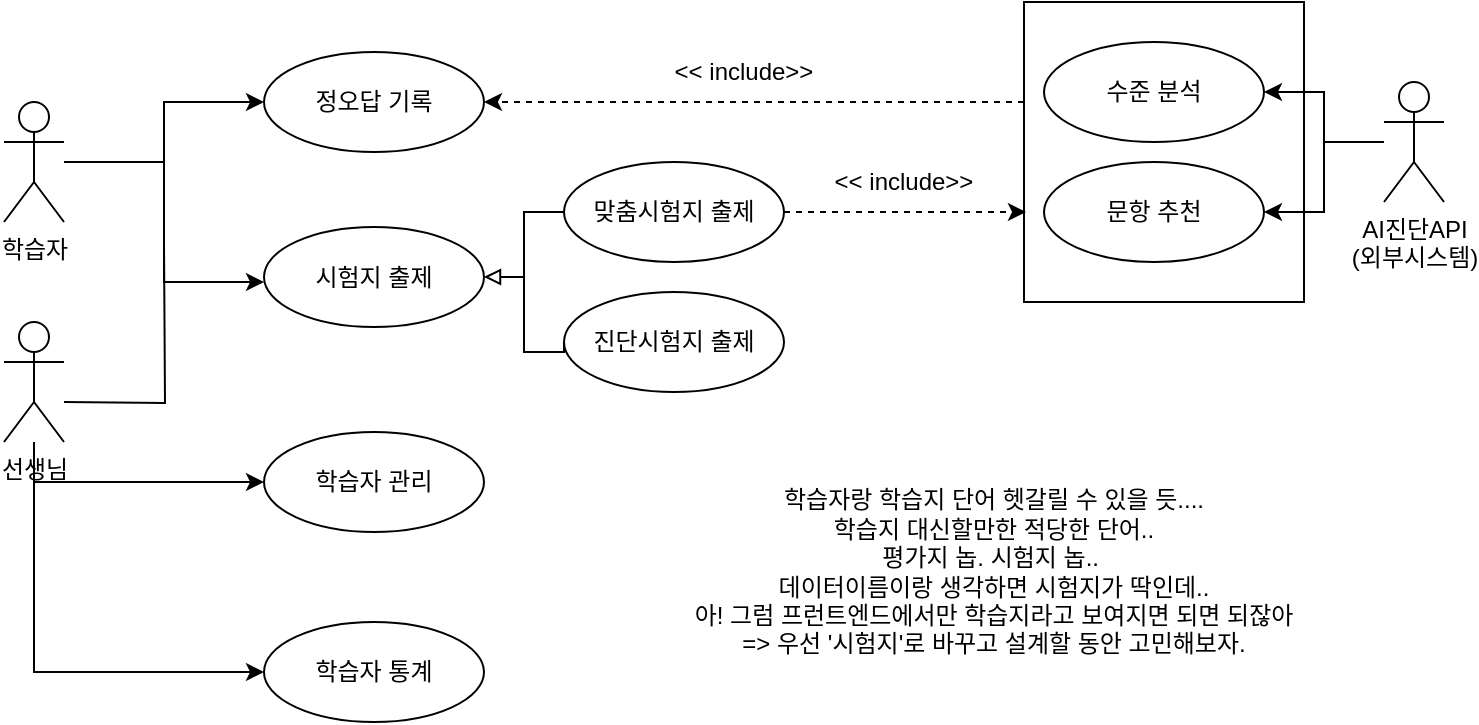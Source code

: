<mxfile version="21.3.3" type="device">
  <diagram name="페이지-1" id="UhswoTwN5EX5m7q8Bifa">
    <mxGraphModel dx="1050" dy="549" grid="1" gridSize="10" guides="1" tooltips="1" connect="1" arrows="1" fold="1" page="1" pageScale="1" pageWidth="827" pageHeight="1169" math="0" shadow="0">
      <root>
        <mxCell id="0" />
        <mxCell id="1" parent="0" />
        <mxCell id="BmULdW4PmcLErp_iG1h3-65" style="edgeStyle=orthogonalEdgeStyle;rounded=0;orthogonalLoop=1;jettySize=auto;html=1;" parent="1" source="BmULdW4PmcLErp_iG1h3-9" target="BmULdW4PmcLErp_iG1h3-55" edge="1">
          <mxGeometry relative="1" as="geometry">
            <Array as="points">
              <mxPoint x="85" y="375" />
            </Array>
          </mxGeometry>
        </mxCell>
        <mxCell id="BmULdW4PmcLErp_iG1h3-69" style="edgeStyle=orthogonalEdgeStyle;rounded=0;orthogonalLoop=1;jettySize=auto;html=1;" parent="1" source="BmULdW4PmcLErp_iG1h3-9" target="BmULdW4PmcLErp_iG1h3-54" edge="1">
          <mxGeometry relative="1" as="geometry">
            <Array as="points">
              <mxPoint x="85" y="280" />
            </Array>
          </mxGeometry>
        </mxCell>
        <mxCell id="BmULdW4PmcLErp_iG1h3-9" value="선생님" style="shape=umlActor;verticalLabelPosition=bottom;verticalAlign=top;html=1;outlineConnect=0;" parent="1" vertex="1">
          <mxGeometry x="70" y="200" width="30" height="60" as="geometry" />
        </mxCell>
        <mxCell id="BmULdW4PmcLErp_iG1h3-18" value="정오답 기록" style="ellipse;whiteSpace=wrap;html=1;" parent="1" vertex="1">
          <mxGeometry x="200" y="65" width="110" height="50" as="geometry" />
        </mxCell>
        <mxCell id="BmULdW4PmcLErp_iG1h3-48" style="edgeStyle=orthogonalEdgeStyle;rounded=0;orthogonalLoop=1;jettySize=auto;html=1;entryX=0;entryY=0.5;entryDx=0;entryDy=0;" parent="1" source="BmULdW4PmcLErp_iG1h3-44" target="BmULdW4PmcLErp_iG1h3-18" edge="1">
          <mxGeometry relative="1" as="geometry" />
        </mxCell>
        <mxCell id="BmULdW4PmcLErp_iG1h3-91" style="edgeStyle=orthogonalEdgeStyle;rounded=0;orthogonalLoop=1;jettySize=auto;html=1;" parent="1" source="BmULdW4PmcLErp_iG1h3-44" edge="1">
          <mxGeometry relative="1" as="geometry">
            <mxPoint x="200" y="180" as="targetPoint" />
            <Array as="points">
              <mxPoint x="150" y="120" />
              <mxPoint x="150" y="180" />
            </Array>
          </mxGeometry>
        </mxCell>
        <mxCell id="BmULdW4PmcLErp_iG1h3-44" value="학습자" style="shape=umlActor;verticalLabelPosition=bottom;verticalAlign=top;html=1;outlineConnect=0;" parent="1" vertex="1">
          <mxGeometry x="70" y="90" width="30" height="60" as="geometry" />
        </mxCell>
        <mxCell id="BmULdW4PmcLErp_iG1h3-54" value="학습자 관리" style="ellipse;whiteSpace=wrap;html=1;" parent="1" vertex="1">
          <mxGeometry x="200" y="255" width="110" height="50" as="geometry" />
        </mxCell>
        <mxCell id="BmULdW4PmcLErp_iG1h3-55" value="학습자 통계" style="ellipse;whiteSpace=wrap;html=1;" parent="1" vertex="1">
          <mxGeometry x="200" y="350" width="110" height="50" as="geometry" />
        </mxCell>
        <mxCell id="BmULdW4PmcLErp_iG1h3-74" value="&amp;lt;&amp;lt; include&amp;gt;&amp;gt;" style="text;html=1;strokeColor=none;fillColor=none;align=center;verticalAlign=middle;whiteSpace=wrap;rounded=0;" parent="1" vertex="1">
          <mxGeometry x="390" y="60" width="100" height="30" as="geometry" />
        </mxCell>
        <mxCell id="BmULdW4PmcLErp_iG1h3-83" value="&amp;lt;&amp;lt; include&amp;gt;&amp;gt;" style="text;html=1;strokeColor=none;fillColor=none;align=center;verticalAlign=middle;whiteSpace=wrap;rounded=0;" parent="1" vertex="1">
          <mxGeometry x="470" y="115" width="100" height="30" as="geometry" />
        </mxCell>
        <mxCell id="BmULdW4PmcLErp_iG1h3-92" value="" style="endArrow=none;html=1;rounded=0;edgeStyle=orthogonalEdgeStyle;" parent="1" edge="1">
          <mxGeometry width="50" height="50" relative="1" as="geometry">
            <mxPoint x="100" y="240" as="sourcePoint" />
            <mxPoint x="150" y="160" as="targetPoint" />
          </mxGeometry>
        </mxCell>
        <mxCell id="BmULdW4PmcLErp_iG1h3-93" value="" style="group" parent="1" vertex="1" connectable="0">
          <mxGeometry x="580" y="40" width="210" height="150" as="geometry" />
        </mxCell>
        <mxCell id="BmULdW4PmcLErp_iG1h3-77" value="" style="rounded=0;whiteSpace=wrap;html=1;" parent="BmULdW4PmcLErp_iG1h3-93" vertex="1">
          <mxGeometry width="140" height="150" as="geometry" />
        </mxCell>
        <mxCell id="BmULdW4PmcLErp_iG1h3-23" value="AI진단API&lt;br&gt;(외부시스템)" style="shape=umlActor;verticalLabelPosition=bottom;verticalAlign=top;html=1;outlineConnect=0;" parent="BmULdW4PmcLErp_iG1h3-93" vertex="1">
          <mxGeometry x="180" y="40" width="30" height="60" as="geometry" />
        </mxCell>
        <mxCell id="BmULdW4PmcLErp_iG1h3-60" value="수준 분석" style="ellipse;whiteSpace=wrap;html=1;" parent="BmULdW4PmcLErp_iG1h3-93" vertex="1">
          <mxGeometry x="10" y="20" width="110" height="50" as="geometry" />
        </mxCell>
        <mxCell id="BmULdW4PmcLErp_iG1h3-62" style="edgeStyle=orthogonalEdgeStyle;rounded=0;orthogonalLoop=1;jettySize=auto;html=1;entryX=1;entryY=0.5;entryDx=0;entryDy=0;" parent="BmULdW4PmcLErp_iG1h3-93" source="BmULdW4PmcLErp_iG1h3-23" target="BmULdW4PmcLErp_iG1h3-60" edge="1">
          <mxGeometry relative="1" as="geometry" />
        </mxCell>
        <mxCell id="BmULdW4PmcLErp_iG1h3-61" value="문항 추천" style="ellipse;whiteSpace=wrap;html=1;" parent="BmULdW4PmcLErp_iG1h3-93" vertex="1">
          <mxGeometry x="10" y="80" width="110" height="50" as="geometry" />
        </mxCell>
        <mxCell id="BmULdW4PmcLErp_iG1h3-63" style="edgeStyle=orthogonalEdgeStyle;rounded=0;orthogonalLoop=1;jettySize=auto;html=1;entryX=1;entryY=0.5;entryDx=0;entryDy=0;" parent="BmULdW4PmcLErp_iG1h3-93" source="BmULdW4PmcLErp_iG1h3-23" target="BmULdW4PmcLErp_iG1h3-61" edge="1">
          <mxGeometry relative="1" as="geometry" />
        </mxCell>
        <mxCell id="BmULdW4PmcLErp_iG1h3-94" style="edgeStyle=orthogonalEdgeStyle;rounded=0;orthogonalLoop=1;jettySize=auto;html=1;entryX=1;entryY=0.5;entryDx=0;entryDy=0;dashed=1;" parent="1" source="BmULdW4PmcLErp_iG1h3-77" target="BmULdW4PmcLErp_iG1h3-18" edge="1">
          <mxGeometry relative="1" as="geometry">
            <Array as="points">
              <mxPoint x="530" y="90" />
              <mxPoint x="530" y="90" />
            </Array>
          </mxGeometry>
        </mxCell>
        <mxCell id="BmULdW4PmcLErp_iG1h3-95" style="edgeStyle=orthogonalEdgeStyle;rounded=0;orthogonalLoop=1;jettySize=auto;html=1;entryX=0.007;entryY=0.7;entryDx=0;entryDy=0;entryPerimeter=0;dashed=1;" parent="1" source="BmULdW4PmcLErp_iG1h3-85" target="BmULdW4PmcLErp_iG1h3-77" edge="1">
          <mxGeometry relative="1" as="geometry" />
        </mxCell>
        <mxCell id="BmULdW4PmcLErp_iG1h3-100" value="" style="group" parent="1" vertex="1" connectable="0">
          <mxGeometry x="200" y="120" width="260" height="115" as="geometry" />
        </mxCell>
        <mxCell id="BmULdW4PmcLErp_iG1h3-84" value="시험지 출제" style="ellipse;whiteSpace=wrap;html=1;" parent="BmULdW4PmcLErp_iG1h3-100" vertex="1">
          <mxGeometry y="32.5" width="110" height="50" as="geometry" />
        </mxCell>
        <mxCell id="BmULdW4PmcLErp_iG1h3-85" value="맞춤시험지 출제" style="ellipse;whiteSpace=wrap;html=1;" parent="BmULdW4PmcLErp_iG1h3-100" vertex="1">
          <mxGeometry x="150" width="110" height="50" as="geometry" />
        </mxCell>
        <mxCell id="BmULdW4PmcLErp_iG1h3-86" value="진단시험지 출제" style="ellipse;whiteSpace=wrap;html=1;" parent="BmULdW4PmcLErp_iG1h3-100" vertex="1">
          <mxGeometry x="150" y="65" width="110" height="50" as="geometry" />
        </mxCell>
        <mxCell id="BmULdW4PmcLErp_iG1h3-87" style="edgeStyle=orthogonalEdgeStyle;rounded=0;orthogonalLoop=1;jettySize=auto;html=1;exitX=0;exitY=0.5;exitDx=0;exitDy=0;entryX=1;entryY=0.5;entryDx=0;entryDy=0;endArrow=block;endFill=0;" parent="BmULdW4PmcLErp_iG1h3-100" source="BmULdW4PmcLErp_iG1h3-85" target="BmULdW4PmcLErp_iG1h3-84" edge="1">
          <mxGeometry relative="1" as="geometry" />
        </mxCell>
        <mxCell id="BmULdW4PmcLErp_iG1h3-99" value="" style="endArrow=none;html=1;rounded=0;edgeStyle=orthogonalEdgeStyle;entryX=0;entryY=0.5;entryDx=0;entryDy=0;" parent="BmULdW4PmcLErp_iG1h3-100" target="BmULdW4PmcLErp_iG1h3-86" edge="1">
          <mxGeometry width="50" height="50" relative="1" as="geometry">
            <mxPoint x="130" y="50" as="sourcePoint" />
            <mxPoint x="170" y="95" as="targetPoint" />
            <Array as="points">
              <mxPoint x="130" y="95" />
              <mxPoint x="150" y="95" />
            </Array>
          </mxGeometry>
        </mxCell>
        <mxCell id="BmULdW4PmcLErp_iG1h3-101" value="학습자랑 학습지 단어 헷갈릴 수 있을 듯....&lt;br&gt;학습지 대신할만한 적당한 단어..&lt;br&gt;평가지 놉. 시험지 놉..&amp;nbsp;&lt;br&gt;데이터이름이랑 생각하면 시험지가 딱인데..&lt;br&gt;아! 그럼 프런트엔드에서만 학습지라고 보여지면 되면 되잖아&lt;br&gt;=&amp;gt; 우선 &#39;시험지&#39;로 바꾸고&amp;nbsp;설계할 동안 고민해보자." style="text;html=1;strokeColor=none;fillColor=none;align=center;verticalAlign=middle;whiteSpace=wrap;rounded=0;" parent="1" vertex="1">
          <mxGeometry x="390" y="310" width="350" height="30" as="geometry" />
        </mxCell>
      </root>
    </mxGraphModel>
  </diagram>
</mxfile>
